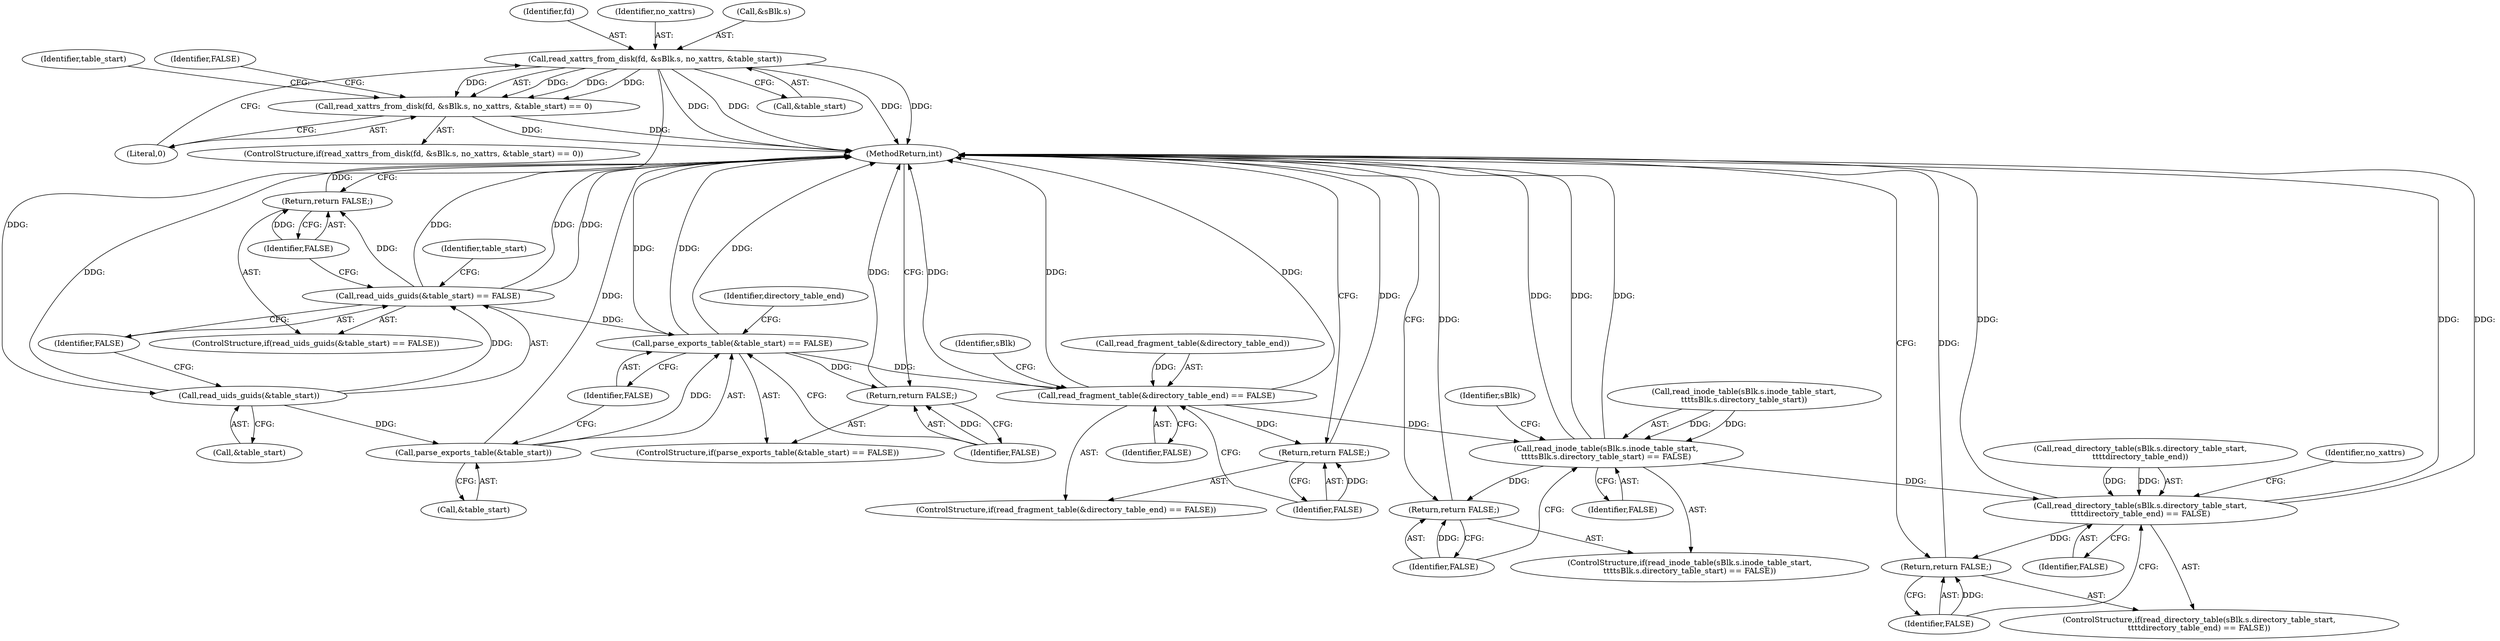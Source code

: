 digraph "1_squashfs-tools_f95864afe8833fe3ad782d714b41378e860977b1_1@API" {
"1000106" [label="(Call,read_xattrs_from_disk(fd, &sBlk.s, no_xattrs, &table_start))"];
"1000105" [label="(Call,read_xattrs_from_disk(fd, &sBlk.s, no_xattrs, &table_start) == 0)"];
"1000120" [label="(Call,read_uids_guids(&table_start))"];
"1000119" [label="(Call,read_uids_guids(&table_start) == FALSE)"];
"1000124" [label="(Return,return FALSE;)"];
"1000127" [label="(Call,parse_exports_table(&table_start) == FALSE)"];
"1000132" [label="(Return,return FALSE;)"];
"1000135" [label="(Call,read_fragment_table(&directory_table_end) == FALSE)"];
"1000140" [label="(Return,return FALSE;)"];
"1000143" [label="(Call,read_inode_table(sBlk.s.inode_table_start,\n\t\t\t\tsBlk.s.directory_table_start) == FALSE)"];
"1000156" [label="(Return,return FALSE;)"];
"1000159" [label="(Call,read_directory_table(sBlk.s.directory_table_start,\n\t\t\t\tdirectory_table_end) == FALSE)"];
"1000168" [label="(Return,return FALSE;)"];
"1000128" [label="(Call,parse_exports_table(&table_start))"];
"1000157" [label="(Identifier,FALSE)"];
"1000169" [label="(Identifier,FALSE)"];
"1000134" [label="(ControlStructure,if(read_fragment_table(&directory_table_end) == FALSE))"];
"1000160" [label="(Call,read_directory_table(sBlk.s.directory_table_start,\n\t\t\t\tdirectory_table_end))"];
"1000136" [label="(Call,read_fragment_table(&directory_table_end))"];
"1000143" [label="(Call,read_inode_table(sBlk.s.inode_table_start,\n\t\t\t\tsBlk.s.directory_table_start) == FALSE)"];
"1000167" [label="(Identifier,FALSE)"];
"1000123" [label="(Identifier,FALSE)"];
"1000113" [label="(Call,&table_start)"];
"1000125" [label="(Identifier,FALSE)"];
"1000117" [label="(Identifier,FALSE)"];
"1000104" [label="(ControlStructure,if(read_xattrs_from_disk(fd, &sBlk.s, no_xattrs, &table_start) == 0))"];
"1000107" [label="(Identifier,fd)"];
"1000133" [label="(Identifier,FALSE)"];
"1000132" [label="(Return,return FALSE;)"];
"1000120" [label="(Call,read_uids_guids(&table_start))"];
"1000127" [label="(Call,parse_exports_table(&table_start) == FALSE)"];
"1000144" [label="(Call,read_inode_table(sBlk.s.inode_table_start,\n\t\t\t\tsBlk.s.directory_table_start))"];
"1000181" [label="(MethodReturn,int)"];
"1000115" [label="(Literal,0)"];
"1000142" [label="(ControlStructure,if(read_inode_table(sBlk.s.inode_table_start,\n\t\t\t\tsBlk.s.directory_table_start) == FALSE))"];
"1000124" [label="(Return,return FALSE;)"];
"1000131" [label="(Identifier,FALSE)"];
"1000163" [label="(Identifier,sBlk)"];
"1000112" [label="(Identifier,no_xattrs)"];
"1000159" [label="(Call,read_directory_table(sBlk.s.directory_table_start,\n\t\t\t\tdirectory_table_end) == FALSE)"];
"1000147" [label="(Identifier,sBlk)"];
"1000156" [label="(Return,return FALSE;)"];
"1000118" [label="(ControlStructure,if(read_uids_guids(&table_start) == FALSE))"];
"1000140" [label="(Return,return FALSE;)"];
"1000108" [label="(Call,&sBlk.s)"];
"1000158" [label="(ControlStructure,if(read_directory_table(sBlk.s.directory_table_start,\n\t\t\t\tdirectory_table_end) == FALSE))"];
"1000141" [label="(Identifier,FALSE)"];
"1000135" [label="(Call,read_fragment_table(&directory_table_end) == FALSE)"];
"1000139" [label="(Identifier,FALSE)"];
"1000121" [label="(Call,&table_start)"];
"1000119" [label="(Call,read_uids_guids(&table_start) == FALSE)"];
"1000171" [label="(Identifier,no_xattrs)"];
"1000168" [label="(Return,return FALSE;)"];
"1000129" [label="(Call,&table_start)"];
"1000155" [label="(Identifier,FALSE)"];
"1000122" [label="(Identifier,table_start)"];
"1000126" [label="(ControlStructure,if(parse_exports_table(&table_start) == FALSE))"];
"1000138" [label="(Identifier,directory_table_end)"];
"1000105" [label="(Call,read_xattrs_from_disk(fd, &sBlk.s, no_xattrs, &table_start) == 0)"];
"1000130" [label="(Identifier,table_start)"];
"1000128" [label="(Call,parse_exports_table(&table_start))"];
"1000106" [label="(Call,read_xattrs_from_disk(fd, &sBlk.s, no_xattrs, &table_start))"];
"1000106" -> "1000105"  [label="AST: "];
"1000106" -> "1000113"  [label="CFG: "];
"1000107" -> "1000106"  [label="AST: "];
"1000108" -> "1000106"  [label="AST: "];
"1000112" -> "1000106"  [label="AST: "];
"1000113" -> "1000106"  [label="AST: "];
"1000115" -> "1000106"  [label="CFG: "];
"1000106" -> "1000181"  [label="DDG: "];
"1000106" -> "1000181"  [label="DDG: "];
"1000106" -> "1000181"  [label="DDG: "];
"1000106" -> "1000181"  [label="DDG: "];
"1000106" -> "1000105"  [label="DDG: "];
"1000106" -> "1000105"  [label="DDG: "];
"1000106" -> "1000105"  [label="DDG: "];
"1000106" -> "1000105"  [label="DDG: "];
"1000106" -> "1000120"  [label="DDG: "];
"1000105" -> "1000104"  [label="AST: "];
"1000105" -> "1000115"  [label="CFG: "];
"1000115" -> "1000105"  [label="AST: "];
"1000117" -> "1000105"  [label="CFG: "];
"1000122" -> "1000105"  [label="CFG: "];
"1000105" -> "1000181"  [label="DDG: "];
"1000105" -> "1000181"  [label="DDG: "];
"1000120" -> "1000119"  [label="AST: "];
"1000120" -> "1000121"  [label="CFG: "];
"1000121" -> "1000120"  [label="AST: "];
"1000123" -> "1000120"  [label="CFG: "];
"1000120" -> "1000181"  [label="DDG: "];
"1000120" -> "1000119"  [label="DDG: "];
"1000120" -> "1000128"  [label="DDG: "];
"1000119" -> "1000118"  [label="AST: "];
"1000119" -> "1000123"  [label="CFG: "];
"1000123" -> "1000119"  [label="AST: "];
"1000125" -> "1000119"  [label="CFG: "];
"1000130" -> "1000119"  [label="CFG: "];
"1000119" -> "1000181"  [label="DDG: "];
"1000119" -> "1000181"  [label="DDG: "];
"1000119" -> "1000181"  [label="DDG: "];
"1000119" -> "1000124"  [label="DDG: "];
"1000119" -> "1000127"  [label="DDG: "];
"1000124" -> "1000118"  [label="AST: "];
"1000124" -> "1000125"  [label="CFG: "];
"1000125" -> "1000124"  [label="AST: "];
"1000181" -> "1000124"  [label="CFG: "];
"1000124" -> "1000181"  [label="DDG: "];
"1000125" -> "1000124"  [label="DDG: "];
"1000127" -> "1000126"  [label="AST: "];
"1000127" -> "1000131"  [label="CFG: "];
"1000128" -> "1000127"  [label="AST: "];
"1000131" -> "1000127"  [label="AST: "];
"1000133" -> "1000127"  [label="CFG: "];
"1000138" -> "1000127"  [label="CFG: "];
"1000127" -> "1000181"  [label="DDG: "];
"1000127" -> "1000181"  [label="DDG: "];
"1000127" -> "1000181"  [label="DDG: "];
"1000128" -> "1000127"  [label="DDG: "];
"1000127" -> "1000132"  [label="DDG: "];
"1000127" -> "1000135"  [label="DDG: "];
"1000132" -> "1000126"  [label="AST: "];
"1000132" -> "1000133"  [label="CFG: "];
"1000133" -> "1000132"  [label="AST: "];
"1000181" -> "1000132"  [label="CFG: "];
"1000132" -> "1000181"  [label="DDG: "];
"1000133" -> "1000132"  [label="DDG: "];
"1000135" -> "1000134"  [label="AST: "];
"1000135" -> "1000139"  [label="CFG: "];
"1000136" -> "1000135"  [label="AST: "];
"1000139" -> "1000135"  [label="AST: "];
"1000141" -> "1000135"  [label="CFG: "];
"1000147" -> "1000135"  [label="CFG: "];
"1000135" -> "1000181"  [label="DDG: "];
"1000135" -> "1000181"  [label="DDG: "];
"1000135" -> "1000181"  [label="DDG: "];
"1000136" -> "1000135"  [label="DDG: "];
"1000135" -> "1000140"  [label="DDG: "];
"1000135" -> "1000143"  [label="DDG: "];
"1000140" -> "1000134"  [label="AST: "];
"1000140" -> "1000141"  [label="CFG: "];
"1000141" -> "1000140"  [label="AST: "];
"1000181" -> "1000140"  [label="CFG: "];
"1000140" -> "1000181"  [label="DDG: "];
"1000141" -> "1000140"  [label="DDG: "];
"1000143" -> "1000142"  [label="AST: "];
"1000143" -> "1000155"  [label="CFG: "];
"1000144" -> "1000143"  [label="AST: "];
"1000155" -> "1000143"  [label="AST: "];
"1000157" -> "1000143"  [label="CFG: "];
"1000163" -> "1000143"  [label="CFG: "];
"1000143" -> "1000181"  [label="DDG: "];
"1000143" -> "1000181"  [label="DDG: "];
"1000143" -> "1000181"  [label="DDG: "];
"1000144" -> "1000143"  [label="DDG: "];
"1000144" -> "1000143"  [label="DDG: "];
"1000143" -> "1000156"  [label="DDG: "];
"1000143" -> "1000159"  [label="DDG: "];
"1000156" -> "1000142"  [label="AST: "];
"1000156" -> "1000157"  [label="CFG: "];
"1000157" -> "1000156"  [label="AST: "];
"1000181" -> "1000156"  [label="CFG: "];
"1000156" -> "1000181"  [label="DDG: "];
"1000157" -> "1000156"  [label="DDG: "];
"1000159" -> "1000158"  [label="AST: "];
"1000159" -> "1000167"  [label="CFG: "];
"1000160" -> "1000159"  [label="AST: "];
"1000167" -> "1000159"  [label="AST: "];
"1000169" -> "1000159"  [label="CFG: "];
"1000171" -> "1000159"  [label="CFG: "];
"1000159" -> "1000181"  [label="DDG: "];
"1000159" -> "1000181"  [label="DDG: "];
"1000159" -> "1000181"  [label="DDG: "];
"1000160" -> "1000159"  [label="DDG: "];
"1000160" -> "1000159"  [label="DDG: "];
"1000159" -> "1000168"  [label="DDG: "];
"1000168" -> "1000158"  [label="AST: "];
"1000168" -> "1000169"  [label="CFG: "];
"1000169" -> "1000168"  [label="AST: "];
"1000181" -> "1000168"  [label="CFG: "];
"1000168" -> "1000181"  [label="DDG: "];
"1000169" -> "1000168"  [label="DDG: "];
"1000128" -> "1000129"  [label="CFG: "];
"1000129" -> "1000128"  [label="AST: "];
"1000131" -> "1000128"  [label="CFG: "];
"1000128" -> "1000181"  [label="DDG: "];
}
